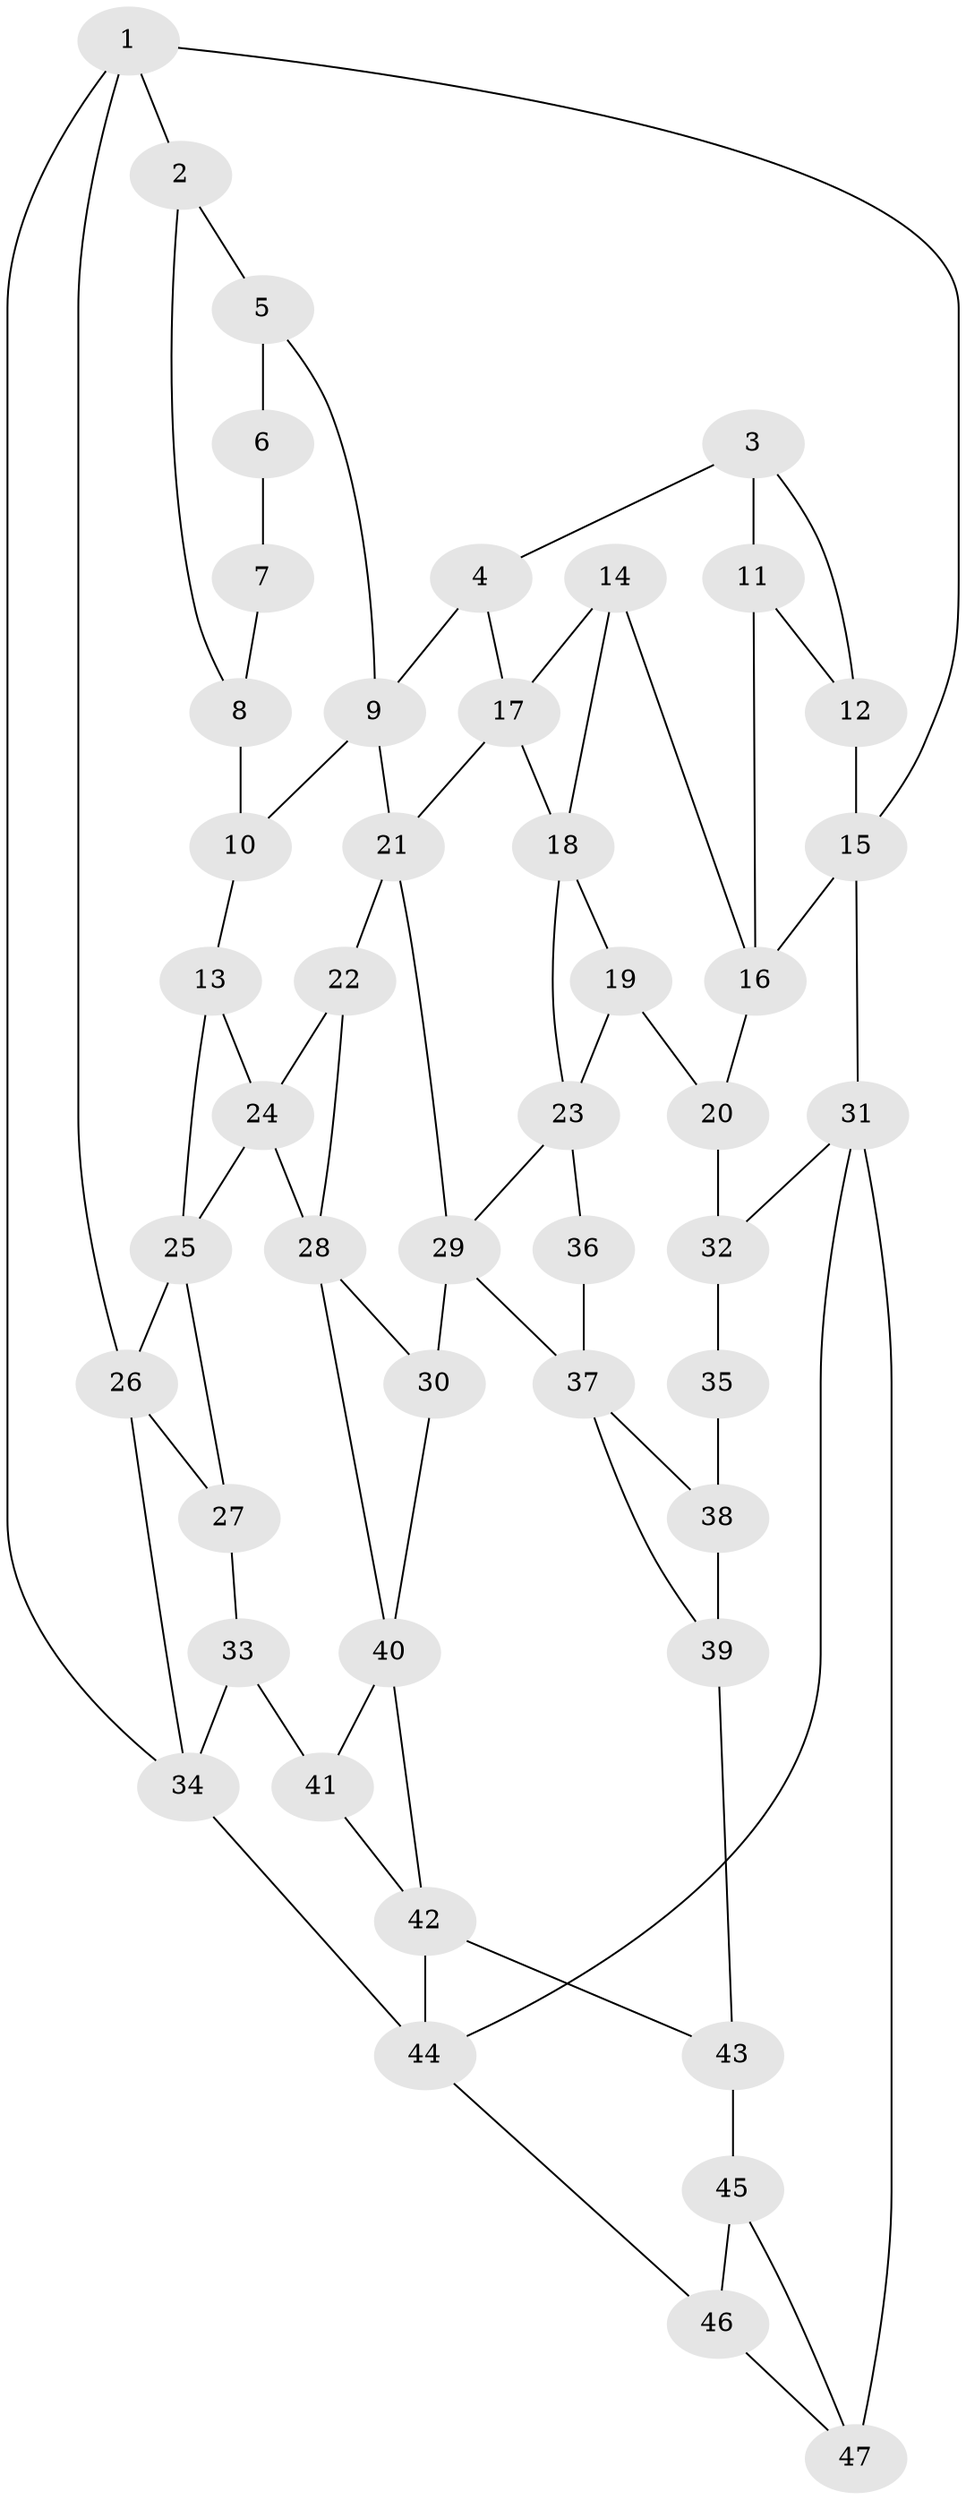 // original degree distribution, {3: 0.06493506493506493, 6: 0.2857142857142857, 5: 0.4025974025974026, 4: 0.24675324675324675}
// Generated by graph-tools (version 1.1) at 2025/38/03/04/25 23:38:22]
// undirected, 47 vertices, 78 edges
graph export_dot {
  node [color=gray90,style=filled];
  1;
  2;
  3;
  4;
  5;
  6;
  7;
  8;
  9;
  10;
  11;
  12;
  13;
  14;
  15;
  16;
  17;
  18;
  19;
  20;
  21;
  22;
  23;
  24;
  25;
  26;
  27;
  28;
  29;
  30;
  31;
  32;
  33;
  34;
  35;
  36;
  37;
  38;
  39;
  40;
  41;
  42;
  43;
  44;
  45;
  46;
  47;
  1 -- 2 [weight=1.0];
  1 -- 15 [weight=1.0];
  1 -- 26 [weight=1.0];
  1 -- 34 [weight=1.0];
  2 -- 5 [weight=1.0];
  2 -- 8 [weight=1.0];
  3 -- 4 [weight=1.0];
  3 -- 11 [weight=1.0];
  3 -- 12 [weight=1.0];
  4 -- 9 [weight=1.0];
  4 -- 17 [weight=1.0];
  5 -- 6 [weight=1.0];
  5 -- 9 [weight=1.0];
  6 -- 7 [weight=1.0];
  7 -- 8 [weight=2.0];
  8 -- 10 [weight=1.0];
  9 -- 10 [weight=1.0];
  9 -- 21 [weight=1.0];
  10 -- 13 [weight=1.0];
  11 -- 12 [weight=1.0];
  11 -- 16 [weight=1.0];
  12 -- 15 [weight=2.0];
  13 -- 24 [weight=1.0];
  13 -- 25 [weight=1.0];
  14 -- 16 [weight=1.0];
  14 -- 17 [weight=1.0];
  14 -- 18 [weight=1.0];
  15 -- 16 [weight=1.0];
  15 -- 31 [weight=1.0];
  16 -- 20 [weight=1.0];
  17 -- 18 [weight=1.0];
  17 -- 21 [weight=1.0];
  18 -- 19 [weight=1.0];
  18 -- 23 [weight=1.0];
  19 -- 20 [weight=1.0];
  19 -- 23 [weight=1.0];
  20 -- 32 [weight=1.0];
  21 -- 22 [weight=1.0];
  21 -- 29 [weight=1.0];
  22 -- 24 [weight=1.0];
  22 -- 28 [weight=1.0];
  23 -- 29 [weight=1.0];
  23 -- 36 [weight=1.0];
  24 -- 25 [weight=1.0];
  24 -- 28 [weight=1.0];
  25 -- 26 [weight=1.0];
  25 -- 27 [weight=1.0];
  26 -- 27 [weight=1.0];
  26 -- 34 [weight=1.0];
  27 -- 33 [weight=1.0];
  28 -- 30 [weight=1.0];
  28 -- 40 [weight=1.0];
  29 -- 30 [weight=1.0];
  29 -- 37 [weight=1.0];
  30 -- 40 [weight=1.0];
  31 -- 32 [weight=1.0];
  31 -- 44 [weight=1.0];
  31 -- 47 [weight=2.0];
  32 -- 35 [weight=1.0];
  33 -- 34 [weight=1.0];
  33 -- 41 [weight=2.0];
  34 -- 44 [weight=2.0];
  35 -- 38 [weight=2.0];
  36 -- 37 [weight=1.0];
  37 -- 38 [weight=1.0];
  37 -- 39 [weight=1.0];
  38 -- 39 [weight=1.0];
  39 -- 43 [weight=1.0];
  40 -- 41 [weight=1.0];
  40 -- 42 [weight=1.0];
  41 -- 42 [weight=1.0];
  42 -- 43 [weight=1.0];
  42 -- 44 [weight=1.0];
  43 -- 45 [weight=2.0];
  44 -- 46 [weight=1.0];
  45 -- 46 [weight=1.0];
  45 -- 47 [weight=1.0];
  46 -- 47 [weight=1.0];
}
